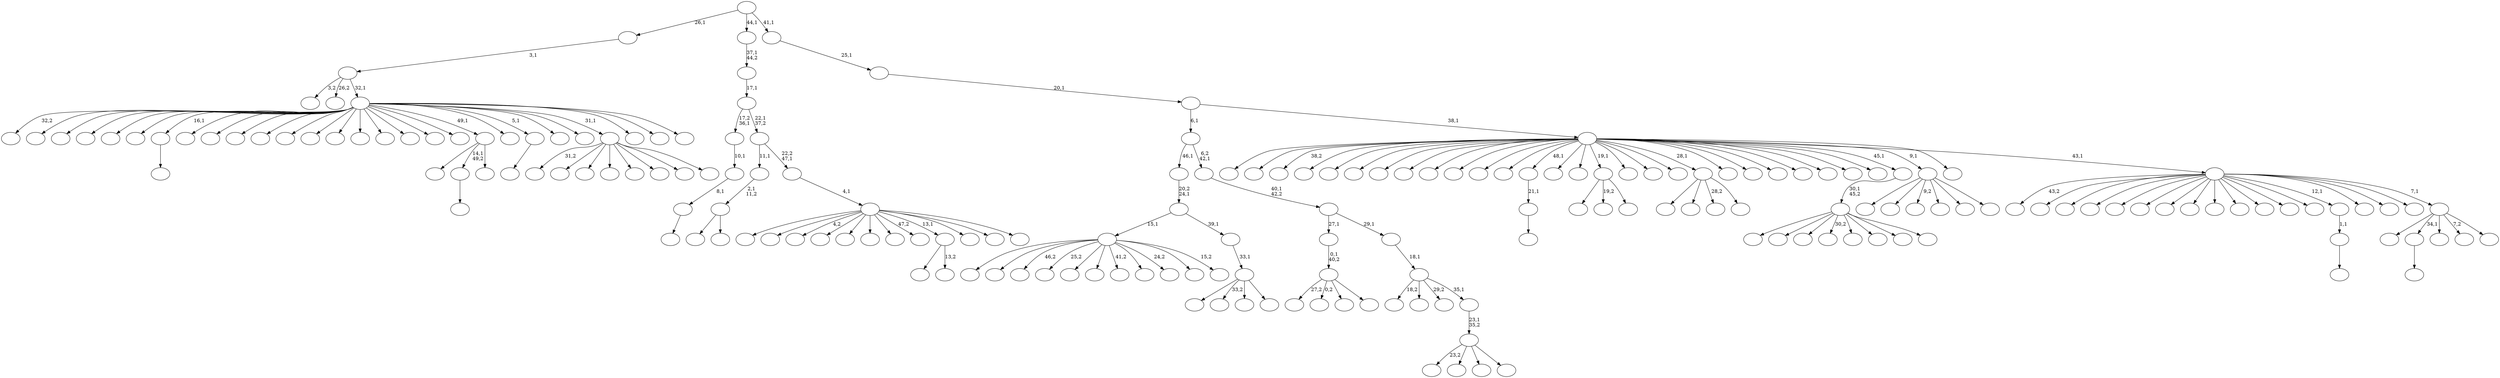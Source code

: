 digraph T {
	200 [label=""]
	199 [label=""]
	198 [label=""]
	197 [label=""]
	196 [label=""]
	195 [label=""]
	194 [label=""]
	193 [label=""]
	192 [label=""]
	191 [label=""]
	190 [label=""]
	189 [label=""]
	188 [label=""]
	187 [label=""]
	186 [label=""]
	185 [label=""]
	184 [label=""]
	183 [label=""]
	182 [label=""]
	181 [label=""]
	180 [label=""]
	179 [label=""]
	178 [label=""]
	177 [label=""]
	176 [label=""]
	175 [label=""]
	174 [label=""]
	173 [label=""]
	172 [label=""]
	171 [label=""]
	170 [label=""]
	169 [label=""]
	168 [label=""]
	167 [label=""]
	166 [label=""]
	165 [label=""]
	164 [label=""]
	163 [label=""]
	162 [label=""]
	161 [label=""]
	160 [label=""]
	159 [label=""]
	158 [label=""]
	157 [label=""]
	156 [label=""]
	155 [label=""]
	154 [label=""]
	153 [label=""]
	152 [label=""]
	151 [label=""]
	150 [label=""]
	149 [label=""]
	148 [label=""]
	147 [label=""]
	146 [label=""]
	145 [label=""]
	144 [label=""]
	143 [label=""]
	142 [label=""]
	141 [label=""]
	140 [label=""]
	139 [label=""]
	138 [label=""]
	137 [label=""]
	136 [label=""]
	135 [label=""]
	134 [label=""]
	133 [label=""]
	132 [label=""]
	131 [label=""]
	130 [label=""]
	129 [label=""]
	128 [label=""]
	127 [label=""]
	126 [label=""]
	125 [label=""]
	124 [label=""]
	123 [label=""]
	122 [label=""]
	121 [label=""]
	120 [label=""]
	119 [label=""]
	118 [label=""]
	117 [label=""]
	116 [label=""]
	115 [label=""]
	114 [label=""]
	113 [label=""]
	112 [label=""]
	111 [label=""]
	110 [label=""]
	109 [label=""]
	108 [label=""]
	107 [label=""]
	106 [label=""]
	105 [label=""]
	104 [label=""]
	103 [label=""]
	102 [label=""]
	101 [label=""]
	100 [label=""]
	99 [label=""]
	98 [label=""]
	97 [label=""]
	96 [label=""]
	95 [label=""]
	94 [label=""]
	93 [label=""]
	92 [label=""]
	91 [label=""]
	90 [label=""]
	89 [label=""]
	88 [label=""]
	87 [label=""]
	86 [label=""]
	85 [label=""]
	84 [label=""]
	83 [label=""]
	82 [label=""]
	81 [label=""]
	80 [label=""]
	79 [label=""]
	78 [label=""]
	77 [label=""]
	76 [label=""]
	75 [label=""]
	74 [label=""]
	73 [label=""]
	72 [label=""]
	71 [label=""]
	70 [label=""]
	69 [label=""]
	68 [label=""]
	67 [label=""]
	66 [label=""]
	65 [label=""]
	64 [label=""]
	63 [label=""]
	62 [label=""]
	61 [label=""]
	60 [label=""]
	59 [label=""]
	58 [label=""]
	57 [label=""]
	56 [label=""]
	55 [label=""]
	54 [label=""]
	53 [label=""]
	52 [label=""]
	51 [label=""]
	50 [label=""]
	49 [label=""]
	48 [label=""]
	47 [label=""]
	46 [label=""]
	45 [label=""]
	44 [label=""]
	43 [label=""]
	42 [label=""]
	41 [label=""]
	40 [label=""]
	39 [label=""]
	38 [label=""]
	37 [label=""]
	36 [label=""]
	35 [label=""]
	34 [label=""]
	33 [label=""]
	32 [label=""]
	31 [label=""]
	30 [label=""]
	29 [label=""]
	28 [label=""]
	27 [label=""]
	26 [label=""]
	25 [label=""]
	24 [label=""]
	23 [label=""]
	22 [label=""]
	21 [label=""]
	20 [label=""]
	19 [label=""]
	18 [label=""]
	17 [label=""]
	16 [label=""]
	15 [label=""]
	14 [label=""]
	13 [label=""]
	12 [label=""]
	11 [label=""]
	10 [label=""]
	9 [label=""]
	8 [label=""]
	7 [label=""]
	6 [label=""]
	5 [label=""]
	4 [label=""]
	3 [label=""]
	2 [label=""]
	1 [label=""]
	0 [label=""]
	186 -> 187 [label=""]
	156 -> 157 [label=""]
	122 -> 123 [label=""]
	121 -> 122 [label="21,1"]
	107 -> 108 [label=""]
	106 -> 107 [label="1,1"]
	97 -> 98 [label=""]
	93 -> 164 [label=""]
	93 -> 147 [label="19,2"]
	93 -> 94 [label=""]
	83 -> 179 [label=""]
	83 -> 146 [label=""]
	83 -> 131 [label="28,2"]
	83 -> 84 [label=""]
	67 -> 116 [label=""]
	67 -> 97 [label="14,1\n49,2"]
	67 -> 68 [label=""]
	65 -> 109 [label=""]
	65 -> 66 [label=""]
	64 -> 65 [label="2,1\n11,2"]
	60 -> 176 [label=""]
	60 -> 160 [label=""]
	60 -> 151 [label=""]
	60 -> 144 [label="30,2"]
	60 -> 134 [label=""]
	60 -> 111 [label=""]
	60 -> 70 [label=""]
	60 -> 61 [label=""]
	59 -> 60 [label="30,1\n45,2"]
	57 -> 197 [label=""]
	57 -> 196 [label=""]
	57 -> 183 [label="46,2"]
	57 -> 178 [label="25,2"]
	57 -> 172 [label=""]
	57 -> 166 [label=""]
	57 -> 139 [label="41,2"]
	57 -> 119 [label=""]
	57 -> 113 [label="24,2"]
	57 -> 78 [label=""]
	57 -> 58 [label="15,2"]
	54 -> 55 [label=""]
	51 -> 188 [label="27,2"]
	51 -> 159 [label="0,2"]
	51 -> 100 [label=""]
	51 -> 52 [label=""]
	50 -> 51 [label="0,1\n40,2"]
	48 -> 163 [label=""]
	48 -> 148 [label="33,2"]
	48 -> 136 [label=""]
	48 -> 49 [label=""]
	47 -> 48 [label="33,1"]
	46 -> 57 [label="15,1"]
	46 -> 47 [label="39,1"]
	45 -> 46 [label="20,2\n24,1"]
	41 -> 85 [label=""]
	41 -> 42 [label="13,2"]
	38 -> 170 [label=""]
	38 -> 162 [label=""]
	38 -> 141 [label="9,2"]
	38 -> 103 [label=""]
	38 -> 82 [label=""]
	38 -> 39 [label=""]
	36 -> 37 [label=""]
	35 -> 36 [label="8,1"]
	34 -> 35 [label="10,1"]
	31 -> 128 [label="23,2"]
	31 -> 89 [label=""]
	31 -> 87 [label=""]
	31 -> 32 [label=""]
	30 -> 31 [label="23,1\n35,2"]
	29 -> 161 [label="18,2"]
	29 -> 124 [label=""]
	29 -> 79 [label="29,2"]
	29 -> 30 [label="35,1"]
	28 -> 29 [label="18,1"]
	27 -> 50 [label="27,1"]
	27 -> 28 [label="29,1"]
	26 -> 27 [label="40,1\n42,2"]
	25 -> 45 [label="46,1"]
	25 -> 26 [label="6,2\n42,1"]
	21 -> 190 [label="31,2"]
	21 -> 185 [label=""]
	21 -> 169 [label=""]
	21 -> 149 [label=""]
	21 -> 125 [label=""]
	21 -> 120 [label=""]
	21 -> 43 [label=""]
	21 -> 22 [label=""]
	17 -> 195 [label="32,2"]
	17 -> 192 [label=""]
	17 -> 189 [label=""]
	17 -> 174 [label=""]
	17 -> 173 [label=""]
	17 -> 165 [label=""]
	17 -> 156 [label="16,1"]
	17 -> 145 [label=""]
	17 -> 138 [label=""]
	17 -> 135 [label=""]
	17 -> 127 [label=""]
	17 -> 114 [label=""]
	17 -> 110 [label=""]
	17 -> 105 [label=""]
	17 -> 104 [label=""]
	17 -> 101 [label=""]
	17 -> 96 [label=""]
	17 -> 95 [label=""]
	17 -> 74 [label=""]
	17 -> 67 [label="49,1"]
	17 -> 56 [label=""]
	17 -> 54 [label="5,1"]
	17 -> 53 [label=""]
	17 -> 23 [label=""]
	17 -> 21 [label="31,1"]
	17 -> 20 [label=""]
	17 -> 19 [label=""]
	17 -> 18 [label=""]
	16 -> 129 [label="3,2"]
	16 -> 102 [label="26,2"]
	16 -> 17 [label="32,1"]
	15 -> 16 [label="3,1"]
	13 -> 200 [label=""]
	13 -> 182 [label=""]
	13 -> 142 [label="4,2"]
	13 -> 130 [label=""]
	13 -> 112 [label=""]
	13 -> 81 [label=""]
	13 -> 63 [label=""]
	13 -> 44 [label="47,2"]
	13 -> 41 [label="13,1"]
	13 -> 40 [label=""]
	13 -> 33 [label=""]
	13 -> 14 [label=""]
	12 -> 13 [label="4,1"]
	11 -> 64 [label="11,1"]
	11 -> 12 [label="22,2\n47,1"]
	10 -> 34 [label="17,2\n36,1"]
	10 -> 11 [label="22,1\n37,2"]
	9 -> 10 [label="17,1"]
	8 -> 9 [label="37,1\n44,2"]
	6 -> 193 [label=""]
	6 -> 186 [label="34,1"]
	6 -> 171 [label=""]
	6 -> 88 [label="7,2"]
	6 -> 7 [label=""]
	5 -> 198 [label="43,2"]
	5 -> 194 [label=""]
	5 -> 181 [label=""]
	5 -> 177 [label=""]
	5 -> 175 [label=""]
	5 -> 168 [label=""]
	5 -> 158 [label=""]
	5 -> 150 [label=""]
	5 -> 140 [label=""]
	5 -> 133 [label=""]
	5 -> 126 [label=""]
	5 -> 117 [label=""]
	5 -> 115 [label=""]
	5 -> 106 [label="12,1"]
	5 -> 86 [label=""]
	5 -> 76 [label=""]
	5 -> 75 [label=""]
	5 -> 6 [label="7,1"]
	4 -> 199 [label=""]
	4 -> 191 [label=""]
	4 -> 184 [label="38,2"]
	4 -> 180 [label=""]
	4 -> 167 [label=""]
	4 -> 155 [label=""]
	4 -> 154 [label=""]
	4 -> 153 [label=""]
	4 -> 152 [label=""]
	4 -> 143 [label=""]
	4 -> 137 [label=""]
	4 -> 132 [label=""]
	4 -> 121 [label="48,1"]
	4 -> 118 [label=""]
	4 -> 99 [label=""]
	4 -> 93 [label="19,1"]
	4 -> 92 [label=""]
	4 -> 91 [label=""]
	4 -> 90 [label=""]
	4 -> 83 [label="28,1"]
	4 -> 80 [label=""]
	4 -> 77 [label=""]
	4 -> 73 [label=""]
	4 -> 72 [label=""]
	4 -> 71 [label=""]
	4 -> 69 [label=""]
	4 -> 62 [label=""]
	4 -> 59 [label="45,1"]
	4 -> 38 [label="9,1"]
	4 -> 24 [label=""]
	4 -> 5 [label="43,1"]
	3 -> 25 [label="6,1"]
	3 -> 4 [label="38,1"]
	2 -> 3 [label="20,1"]
	1 -> 2 [label="25,1"]
	0 -> 15 [label="26,1"]
	0 -> 8 [label="44,1"]
	0 -> 1 [label="41,1"]
}
